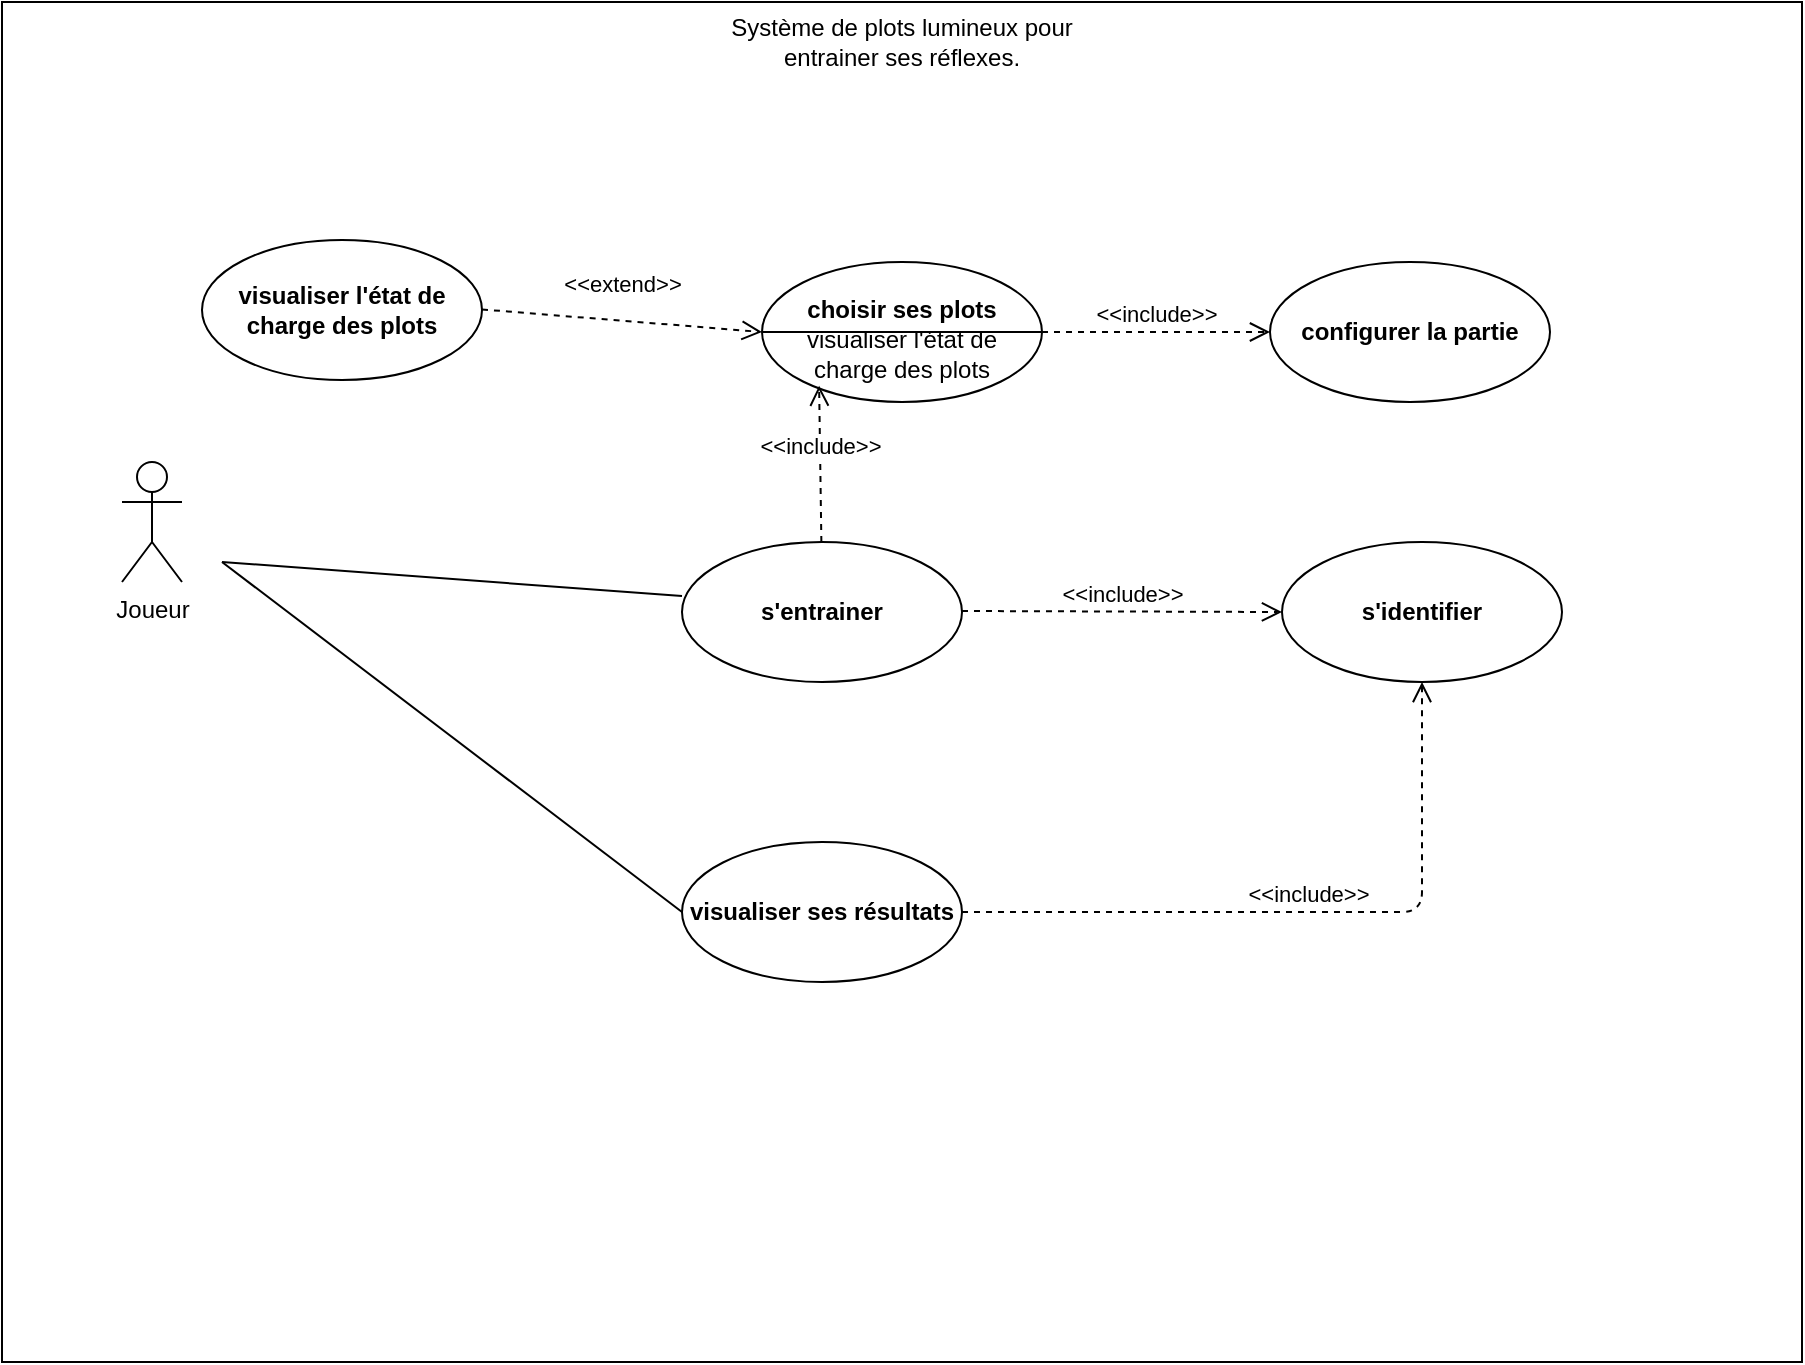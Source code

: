 <mxfile version="24.3.0" type="device">
  <diagram id="0jQ6PfkWuGLBFTmXZVO4" name="Page-1">
    <mxGraphModel dx="1836" dy="1742" grid="1" gridSize="10" guides="1" tooltips="1" connect="1" arrows="1" fold="1" page="1" pageScale="1" pageWidth="827" pageHeight="1169" math="0" shadow="0">
      <root>
        <mxCell id="0" />
        <mxCell id="1" parent="0" />
        <mxCell id="trKJMrk3BfN57fszu-mb-1" value="" style="rounded=0;whiteSpace=wrap;html=1;" parent="1" vertex="1">
          <mxGeometry x="-360" y="-60" width="900" height="680" as="geometry" />
        </mxCell>
        <mxCell id="trKJMrk3BfN57fszu-mb-2" value="Système de plots lumineux pour entrainer ses réflexes." style="text;html=1;strokeColor=none;fillColor=none;align=center;verticalAlign=middle;whiteSpace=wrap;rounded=0;" parent="1" vertex="1">
          <mxGeometry y="-50" width="180" height="20" as="geometry" />
        </mxCell>
        <mxCell id="trKJMrk3BfN57fszu-mb-3" value="Joueur" style="shape=umlActor;verticalLabelPosition=bottom;verticalAlign=top;html=1;outlineConnect=0;" parent="1" vertex="1">
          <mxGeometry x="-300" y="170" width="30" height="60" as="geometry" />
        </mxCell>
        <mxCell id="trKJMrk3BfN57fszu-mb-4" value="&lt;b&gt;s&#39;entrainer&lt;/b&gt;" style="ellipse;whiteSpace=wrap;html=1;" parent="1" vertex="1">
          <mxGeometry x="-20" y="210" width="140" height="70" as="geometry" />
        </mxCell>
        <mxCell id="trKJMrk3BfN57fszu-mb-8" value="" style="endArrow=none;html=1;entryX=0;entryY=0.386;entryDx=0;entryDy=0;entryPerimeter=0;" parent="1" target="trKJMrk3BfN57fszu-mb-4" edge="1">
          <mxGeometry width="50" height="50" relative="1" as="geometry">
            <mxPoint x="-250" y="220" as="sourcePoint" />
            <mxPoint x="440" y="450" as="targetPoint" />
          </mxGeometry>
        </mxCell>
        <mxCell id="trKJMrk3BfN57fszu-mb-14" value="&lt;p style=&quot;margin: 0px 0px 0px 40px; border: none; padding: 0px; line-height: 130%;&quot;&gt;&lt;br&gt;&lt;/p&gt;" style="ellipse;whiteSpace=wrap;html=1;align=left;strokeColor=default;" parent="1" vertex="1">
          <mxGeometry x="20" y="70" width="140" height="70" as="geometry" />
        </mxCell>
        <mxCell id="trKJMrk3BfN57fszu-mb-21" value="&amp;lt;&amp;lt;include&amp;gt;&amp;gt;" style="html=1;verticalAlign=bottom;endArrow=open;dashed=1;endSize=8;entryX=0.204;entryY=0.883;entryDx=0;entryDy=0;entryPerimeter=0;" parent="1" source="trKJMrk3BfN57fszu-mb-4" target="trKJMrk3BfN57fszu-mb-14" edge="1">
          <mxGeometry relative="1" as="geometry">
            <mxPoint x="270" y="230" as="sourcePoint" />
            <mxPoint x="400" y="230" as="targetPoint" />
            <Array as="points" />
          </mxGeometry>
        </mxCell>
        <mxCell id="dR7mWJOOnwpdzXNQAr0H-15" value="&lt;b&gt;configurer la partie&lt;/b&gt;" style="ellipse;whiteSpace=wrap;html=1;" vertex="1" parent="1">
          <mxGeometry x="274" y="70" width="140" height="70" as="geometry" />
        </mxCell>
        <mxCell id="dR7mWJOOnwpdzXNQAr0H-17" value="&amp;lt;&amp;lt;include&amp;gt;&amp;gt;" style="html=1;verticalAlign=bottom;endArrow=open;dashed=1;endSize=8;exitX=1;exitY=0.5;exitDx=0;exitDy=0;" edge="1" parent="1" source="trKJMrk3BfN57fszu-mb-14" target="dR7mWJOOnwpdzXNQAr0H-15">
          <mxGeometry relative="1" as="geometry">
            <mxPoint x="207" y="190" as="sourcePoint" />
            <mxPoint x="219" y="132" as="targetPoint" />
            <Array as="points" />
          </mxGeometry>
        </mxCell>
        <mxCell id="dR7mWJOOnwpdzXNQAr0H-19" value="" style="line;strokeWidth=1;fillColor=none;align=left;verticalAlign=middle;spacingTop=-1;spacingLeft=3;spacingRight=3;rotatable=0;labelPosition=right;points=[];portConstraint=eastwest;strokeColor=inherit;" vertex="1" parent="1">
          <mxGeometry x="20" y="101" width="140" height="8" as="geometry" />
        </mxCell>
        <mxCell id="dR7mWJOOnwpdzXNQAr0H-20" value="&lt;b&gt;choisir ses plots&lt;/b&gt;" style="text;html=1;align=center;verticalAlign=middle;whiteSpace=wrap;rounded=0;" vertex="1" parent="1">
          <mxGeometry x="30" y="79" width="120" height="30" as="geometry" />
        </mxCell>
        <mxCell id="dR7mWJOOnwpdzXNQAr0H-21" value="visualiser l&#39;état de charge des plots" style="text;html=1;align=center;verticalAlign=middle;whiteSpace=wrap;rounded=0;" vertex="1" parent="1">
          <mxGeometry x="30" y="101" width="120" height="30" as="geometry" />
        </mxCell>
        <mxCell id="dR7mWJOOnwpdzXNQAr0H-22" value="&lt;b&gt;visualiser l&#39;état de charge des plots&lt;/b&gt;" style="ellipse;whiteSpace=wrap;html=1;" vertex="1" parent="1">
          <mxGeometry x="-260" y="59" width="140" height="70" as="geometry" />
        </mxCell>
        <mxCell id="dR7mWJOOnwpdzXNQAr0H-23" value="&amp;lt;&amp;lt;extend&amp;gt;&amp;gt;" style="html=1;verticalAlign=bottom;endArrow=open;dashed=1;endSize=8;exitX=1;exitY=0.5;exitDx=0;exitDy=0;entryX=0;entryY=0.5;entryDx=0;entryDy=0;" edge="1" parent="1" target="trKJMrk3BfN57fszu-mb-14">
          <mxGeometry x="-0.011" y="9" relative="1" as="geometry">
            <mxPoint x="-120" y="93.71" as="sourcePoint" />
            <mxPoint x="-6" y="93.71" as="targetPoint" />
            <Array as="points" />
            <mxPoint as="offset" />
          </mxGeometry>
        </mxCell>
        <mxCell id="dR7mWJOOnwpdzXNQAr0H-24" value="&lt;b&gt;s&#39;identifier&lt;/b&gt;" style="ellipse;whiteSpace=wrap;html=1;" vertex="1" parent="1">
          <mxGeometry x="280" y="210" width="140" height="70" as="geometry" />
        </mxCell>
        <mxCell id="dR7mWJOOnwpdzXNQAr0H-25" value="&amp;lt;&amp;lt;include&amp;gt;&amp;gt;" style="html=1;verticalAlign=bottom;endArrow=open;dashed=1;endSize=8;exitX=1;exitY=0.5;exitDx=0;exitDy=0;entryX=0;entryY=0.5;entryDx=0;entryDy=0;" edge="1" parent="1" target="dR7mWJOOnwpdzXNQAr0H-24">
          <mxGeometry relative="1" as="geometry">
            <mxPoint x="120" y="244.5" as="sourcePoint" />
            <mxPoint x="234" y="244.5" as="targetPoint" />
            <Array as="points" />
          </mxGeometry>
        </mxCell>
        <mxCell id="dR7mWJOOnwpdzXNQAr0H-26" value="&lt;b&gt;visualiser ses résultats&lt;/b&gt;" style="ellipse;whiteSpace=wrap;html=1;" vertex="1" parent="1">
          <mxGeometry x="-20" y="360" width="140" height="70" as="geometry" />
        </mxCell>
        <mxCell id="dR7mWJOOnwpdzXNQAr0H-27" value="" style="endArrow=none;html=1;entryX=0;entryY=0.5;entryDx=0;entryDy=0;" edge="1" parent="1" target="dR7mWJOOnwpdzXNQAr0H-26">
          <mxGeometry width="50" height="50" relative="1" as="geometry">
            <mxPoint x="-250" y="220" as="sourcePoint" />
            <mxPoint x="-10" y="247" as="targetPoint" />
          </mxGeometry>
        </mxCell>
        <mxCell id="dR7mWJOOnwpdzXNQAr0H-28" value="&amp;lt;&amp;lt;include&amp;gt;&amp;gt;" style="html=1;verticalAlign=bottom;endArrow=open;dashed=1;endSize=8;exitX=1;exitY=0.5;exitDx=0;exitDy=0;entryX=0.5;entryY=1;entryDx=0;entryDy=0;edgeStyle=orthogonalEdgeStyle;" edge="1" parent="1" source="dR7mWJOOnwpdzXNQAr0H-26" target="dR7mWJOOnwpdzXNQAr0H-24">
          <mxGeometry relative="1" as="geometry">
            <mxPoint x="130" y="394.5" as="sourcePoint" />
            <mxPoint x="290" y="395" as="targetPoint" />
          </mxGeometry>
        </mxCell>
      </root>
    </mxGraphModel>
  </diagram>
</mxfile>
